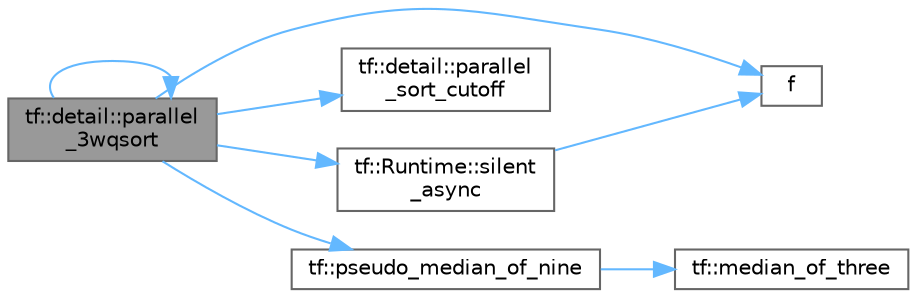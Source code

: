 digraph "tf::detail::parallel_3wqsort"
{
 // LATEX_PDF_SIZE
  bgcolor="transparent";
  edge [fontname=Helvetica,fontsize=10,labelfontname=Helvetica,labelfontsize=10];
  node [fontname=Helvetica,fontsize=10,shape=box,height=0.2,width=0.4];
  rankdir="LR";
  Node1 [id="Node000001",label="tf::detail::parallel\l_3wqsort",height=0.2,width=0.4,color="gray40", fillcolor="grey60", style="filled", fontcolor="black",tooltip=" "];
  Node1 -> Node2 [id="edge1_Node000001_Node000002",color="steelblue1",style="solid",tooltip=" "];
  Node2 [id="Node000002",label="f",height=0.2,width=0.4,color="grey40", fillcolor="white", style="filled",URL="$cxx11__tensor__map_8cpp.html#a7f507fea02198f6cb81c86640c7b1a4e",tooltip=" "];
  Node1 -> Node1 [id="edge2_Node000001_Node000001",color="steelblue1",style="solid",tooltip=" "];
  Node1 -> Node3 [id="edge3_Node000001_Node000003",color="steelblue1",style="solid",tooltip=" "];
  Node3 [id="Node000003",label="tf::detail::parallel\l_sort_cutoff",height=0.2,width=0.4,color="grey40", fillcolor="white", style="filled",URL="$namespacetf_1_1detail.html#aa0d0544f37b349d18deb1e7618629d4f",tooltip=" "];
  Node1 -> Node4 [id="edge4_Node000001_Node000004",color="steelblue1",style="solid",tooltip=" "];
  Node4 [id="Node000004",label="tf::pseudo_median_of_nine",height=0.2,width=0.4,color="grey40", fillcolor="white", style="filled",URL="$namespacetf.html#a5f9a989c8de663d3ee010cbc6de13c91",tooltip="finds the pseudo median of a range of items using a spread of nine numbers"];
  Node4 -> Node5 [id="edge5_Node000004_Node000005",color="steelblue1",style="solid",tooltip=" "];
  Node5 [id="Node000005",label="tf::median_of_three",height=0.2,width=0.4,color="grey40", fillcolor="white", style="filled",URL="$namespacetf.html#a0b2dc0c0c931b9b627fc0a148085fa5e",tooltip="finds the median of three numbers pointed to by iterators using the given comparator"];
  Node1 -> Node6 [id="edge6_Node000001_Node000006",color="steelblue1",style="solid",tooltip=" "];
  Node6 [id="Node000006",label="tf::Runtime::silent\l_async",height=0.2,width=0.4,color="grey40", fillcolor="white", style="filled",URL="$classtf_1_1_runtime.html#a0ce29efa2106c8c5a1432e4a55ab2e05",tooltip="runs the given function asynchronously without returning any future object"];
  Node6 -> Node2 [id="edge7_Node000006_Node000002",color="steelblue1",style="solid",tooltip=" "];
}
